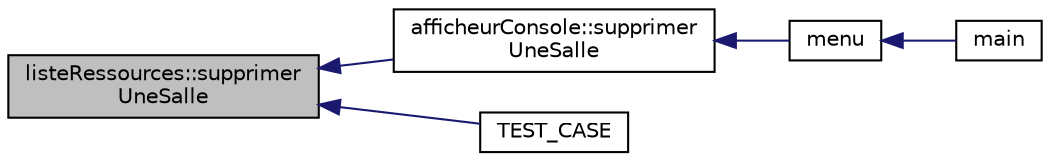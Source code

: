 digraph "listeRessources::supprimerUneSalle"
{
  edge [fontname="Helvetica",fontsize="10",labelfontname="Helvetica",labelfontsize="10"];
  node [fontname="Helvetica",fontsize="10",shape=record];
  rankdir="LR";
  Node182 [label="listeRessources::supprimer\lUneSalle",height=0.2,width=0.4,color="black", fillcolor="grey75", style="filled", fontcolor="black"];
  Node182 -> Node183 [dir="back",color="midnightblue",fontsize="10",style="solid",fontname="Helvetica"];
  Node183 [label="afficheurConsole::supprimer\lUneSalle",height=0.2,width=0.4,color="black", fillcolor="white", style="filled",URL="$classafficheur_console.html#abeab0582c5350e514ed4937244cf0dfa"];
  Node183 -> Node184 [dir="back",color="midnightblue",fontsize="10",style="solid",fontname="Helvetica"];
  Node184 [label="menu",height=0.2,width=0.4,color="black", fillcolor="white", style="filled",URL="$main_8cpp.html#aaeb94d4bc6770f26e4bcfb2f9fcc9b15"];
  Node184 -> Node185 [dir="back",color="midnightblue",fontsize="10",style="solid",fontname="Helvetica"];
  Node185 [label="main",height=0.2,width=0.4,color="black", fillcolor="white", style="filled",URL="$main_8cpp.html#ae66f6b31b5ad750f1fe042a706a4e3d4"];
  Node182 -> Node186 [dir="back",color="midnightblue",fontsize="10",style="solid",fontname="Helvetica"];
  Node186 [label="TEST_CASE",height=0.2,width=0.4,color="black", fillcolor="white", style="filled",URL="$_test_liste_ressources_8cpp.html#a61dc1fd2252d9cc5cabdc882323668d4"];
}
